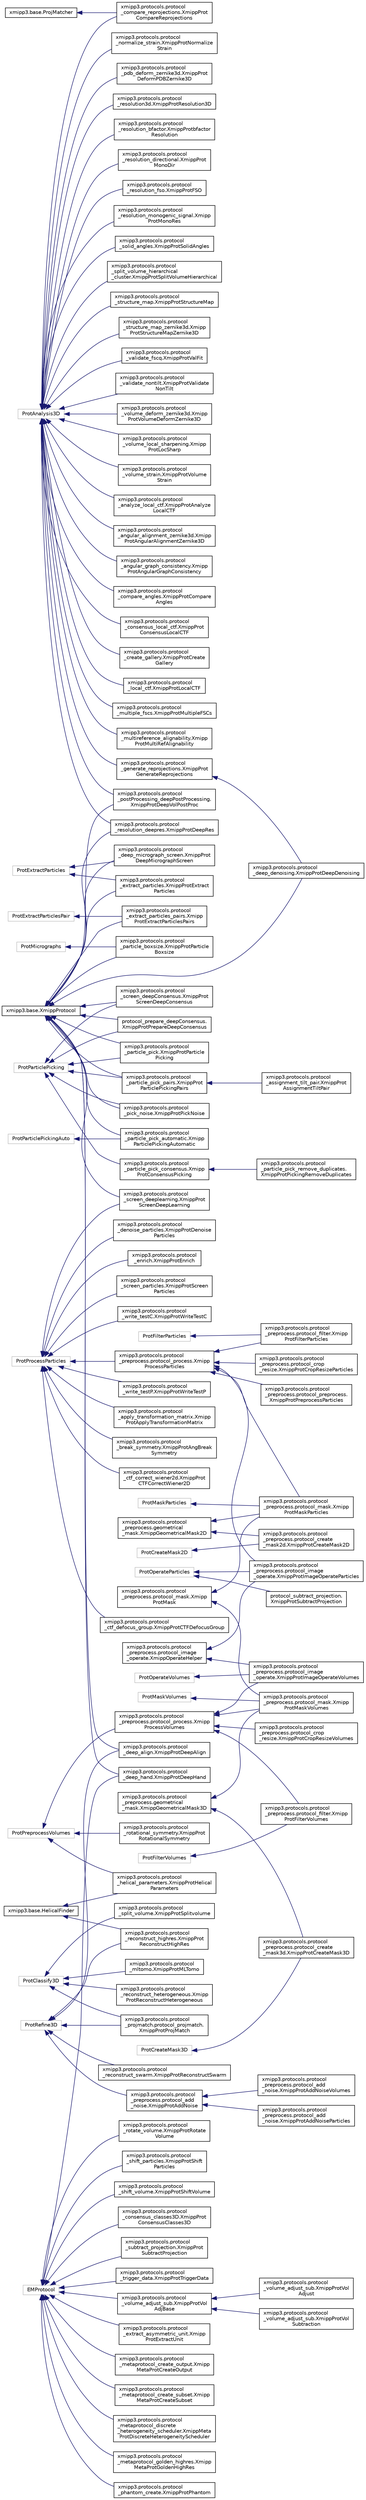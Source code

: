 digraph "Graphical Class Hierarchy"
{
  edge [fontname="Helvetica",fontsize="10",labelfontname="Helvetica",labelfontsize="10"];
  node [fontname="Helvetica",fontsize="10",shape=record];
  rankdir="LR";
  Node530 [label="EMProtocol",height=0.2,width=0.4,color="grey75", fillcolor="white", style="filled"];
  Node530 -> Node531 [dir="back",color="midnightblue",fontsize="10",style="solid",fontname="Helvetica"];
  Node531 [label="xmipp3.protocols.protocol\l_consensus_classes3D.XmippProt\lConsensusClasses3D",height=0.2,width=0.4,color="black", fillcolor="white", style="filled",URL="$classxmipp3_1_1protocols_1_1protocol__consensus__classes3D_1_1XmippProtConsensusClasses3D.html"];
  Node530 -> Node4 [dir="back",color="midnightblue",fontsize="10",style="solid",fontname="Helvetica"];
  Node4 [label="xmipp3.protocols.protocol\l_deep_hand.XmippProtDeepHand",height=0.2,width=0.4,color="black", fillcolor="white", style="filled",URL="$classxmipp3_1_1protocols_1_1protocol__deep__hand_1_1XmippProtDeepHand.html"];
  Node530 -> Node532 [dir="back",color="midnightblue",fontsize="10",style="solid",fontname="Helvetica"];
  Node532 [label="xmipp3.protocols.protocol\l_extract_asymmetric_unit.Xmipp\lProtExtractUnit",height=0.2,width=0.4,color="black", fillcolor="white", style="filled",URL="$classxmipp3_1_1protocols_1_1protocol__extract__asymmetric__unit_1_1XmippProtExtractUnit.html"];
  Node530 -> Node533 [dir="back",color="midnightblue",fontsize="10",style="solid",fontname="Helvetica"];
  Node533 [label="xmipp3.protocols.protocol\l_metaprotocol_create_output.Xmipp\lMetaProtCreateOutput",height=0.2,width=0.4,color="black", fillcolor="white", style="filled",URL="$classxmipp3_1_1protocols_1_1protocol__metaprotocol__create__output_1_1XmippMetaProtCreateOutput.html"];
  Node530 -> Node534 [dir="back",color="midnightblue",fontsize="10",style="solid",fontname="Helvetica"];
  Node534 [label="xmipp3.protocols.protocol\l_metaprotocol_create_subset.Xmipp\lMetaProtCreateSubset",height=0.2,width=0.4,color="black", fillcolor="white", style="filled",URL="$classxmipp3_1_1protocols_1_1protocol__metaprotocol__create__subset_1_1XmippMetaProtCreateSubset.html"];
  Node530 -> Node535 [dir="back",color="midnightblue",fontsize="10",style="solid",fontname="Helvetica"];
  Node535 [label="xmipp3.protocols.protocol\l_metaprotocol_discrete\l_heterogeneity_scheduler.XmippMeta\lProtDiscreteHeterogeneityScheduler",height=0.2,width=0.4,color="black", fillcolor="white", style="filled",URL="$classxmipp3_1_1protocols_1_1protocol__metaprotocol__discrete__heterogeneity__scheduler_1_1XmippM3f62c4fa4b97f32867598eeede2b093c.html"];
  Node530 -> Node536 [dir="back",color="midnightblue",fontsize="10",style="solid",fontname="Helvetica"];
  Node536 [label="xmipp3.protocols.protocol\l_metaprotocol_golden_highres.Xmipp\lMetaProtGoldenHighRes",height=0.2,width=0.4,color="black", fillcolor="white", style="filled",URL="$classxmipp3_1_1protocols_1_1protocol__metaprotocol__golden__highres_1_1XmippMetaProtGoldenHighRes.html"];
  Node530 -> Node537 [dir="back",color="midnightblue",fontsize="10",style="solid",fontname="Helvetica"];
  Node537 [label="xmipp3.protocols.protocol\l_phantom_create.XmippProtPhantom",height=0.2,width=0.4,color="black", fillcolor="white", style="filled",URL="$classxmipp3_1_1protocols_1_1protocol__phantom__create_1_1XmippProtPhantom.html"];
  Node530 -> Node538 [dir="back",color="midnightblue",fontsize="10",style="solid",fontname="Helvetica"];
  Node538 [label="xmipp3.protocols.protocol\l_rotate_volume.XmippProtRotate\lVolume",height=0.2,width=0.4,color="black", fillcolor="white", style="filled",URL="$classxmipp3_1_1protocols_1_1protocol__rotate__volume_1_1XmippProtRotateVolume.html"];
  Node530 -> Node539 [dir="back",color="midnightblue",fontsize="10",style="solid",fontname="Helvetica"];
  Node539 [label="xmipp3.protocols.protocol\l_shift_particles.XmippProtShift\lParticles",height=0.2,width=0.4,color="black", fillcolor="white", style="filled",URL="$classxmipp3_1_1protocols_1_1protocol__shift__particles_1_1XmippProtShiftParticles.html"];
  Node530 -> Node540 [dir="back",color="midnightblue",fontsize="10",style="solid",fontname="Helvetica"];
  Node540 [label="xmipp3.protocols.protocol\l_shift_volume.XmippProtShiftVolume",height=0.2,width=0.4,color="black", fillcolor="white", style="filled",URL="$classxmipp3_1_1protocols_1_1protocol__shift__volume_1_1XmippProtShiftVolume.html"];
  Node530 -> Node541 [dir="back",color="midnightblue",fontsize="10",style="solid",fontname="Helvetica"];
  Node541 [label="xmipp3.protocols.protocol\l_subtract_projection.XmippProt\lSubtractProjection",height=0.2,width=0.4,color="black", fillcolor="white", style="filled",URL="$classxmipp3_1_1protocols_1_1protocol__subtract__projection_1_1XmippProtSubtractProjection.html"];
  Node530 -> Node542 [dir="back",color="midnightblue",fontsize="10",style="solid",fontname="Helvetica"];
  Node542 [label="xmipp3.protocols.protocol\l_trigger_data.XmippProtTriggerData",height=0.2,width=0.4,color="black", fillcolor="white", style="filled",URL="$classxmipp3_1_1protocols_1_1protocol__trigger__data_1_1XmippProtTriggerData.html"];
  Node530 -> Node543 [dir="back",color="midnightblue",fontsize="10",style="solid",fontname="Helvetica"];
  Node543 [label="xmipp3.protocols.protocol\l_volume_adjust_sub.XmippProtVol\lAdjBase",height=0.2,width=0.4,color="black", fillcolor="white", style="filled",URL="$classxmipp3_1_1protocols_1_1protocol__volume__adjust__sub_1_1XmippProtVolAdjBase.html"];
  Node543 -> Node544 [dir="back",color="midnightblue",fontsize="10",style="solid",fontname="Helvetica"];
  Node544 [label="xmipp3.protocols.protocol\l_volume_adjust_sub.XmippProtVol\lAdjust",height=0.2,width=0.4,color="black", fillcolor="white", style="filled",URL="$classxmipp3_1_1protocols_1_1protocol__volume__adjust__sub_1_1XmippProtVolAdjust.html"];
  Node543 -> Node545 [dir="back",color="midnightblue",fontsize="10",style="solid",fontname="Helvetica"];
  Node545 [label="xmipp3.protocols.protocol\l_volume_adjust_sub.XmippProtVol\lSubtraction",height=0.2,width=0.4,color="black", fillcolor="white", style="filled",URL="$classxmipp3_1_1protocols_1_1protocol__volume__adjust__sub_1_1XmippProtVolSubtraction.html"];
  Node427 [label="ProtAnalysis3D",height=0.2,width=0.4,color="grey75", fillcolor="white", style="filled"];
  Node427 -> Node428 [dir="back",color="midnightblue",fontsize="10",style="solid",fontname="Helvetica"];
  Node428 [label="xmipp3.protocols.protocol\l_analyze_local_ctf.XmippProtAnalyze\lLocalCTF",height=0.2,width=0.4,color="black", fillcolor="white", style="filled",URL="$classxmipp3_1_1protocols_1_1protocol__analyze__local__ctf_1_1XmippProtAnalyzeLocalCTF.html"];
  Node427 -> Node429 [dir="back",color="midnightblue",fontsize="10",style="solid",fontname="Helvetica"];
  Node429 [label="xmipp3.protocols.protocol\l_angular_alignment_zernike3d.Xmipp\lProtAngularAlignmentZernike3D",height=0.2,width=0.4,color="black", fillcolor="white", style="filled",URL="$classxmipp3_1_1protocols_1_1protocol__angular__alignment__zernike3d_1_1XmippProtAngularAlignmentZernike3D.html"];
  Node427 -> Node430 [dir="back",color="midnightblue",fontsize="10",style="solid",fontname="Helvetica"];
  Node430 [label="xmipp3.protocols.protocol\l_angular_graph_consistency.Xmipp\lProtAngularGraphConsistency",height=0.2,width=0.4,color="black", fillcolor="white", style="filled",URL="$classxmipp3_1_1protocols_1_1protocol__angular__graph__consistency_1_1XmippProtAngularGraphConsistency.html"];
  Node427 -> Node431 [dir="back",color="midnightblue",fontsize="10",style="solid",fontname="Helvetica"];
  Node431 [label="xmipp3.protocols.protocol\l_compare_angles.XmippProtCompare\lAngles",height=0.2,width=0.4,color="black", fillcolor="white", style="filled",URL="$classxmipp3_1_1protocols_1_1protocol__compare__angles_1_1XmippProtCompareAngles.html"];
  Node427 -> Node233 [dir="back",color="midnightblue",fontsize="10",style="solid",fontname="Helvetica"];
  Node233 [label="xmipp3.protocols.protocol\l_compare_reprojections.XmippProt\lCompareReprojections",height=0.2,width=0.4,color="black", fillcolor="white", style="filled",URL="$classxmipp3_1_1protocols_1_1protocol__compare__reprojections_1_1XmippProtCompareReprojections.html"];
  Node427 -> Node432 [dir="back",color="midnightblue",fontsize="10",style="solid",fontname="Helvetica"];
  Node432 [label="xmipp3.protocols.protocol\l_consensus_local_ctf.XmippProt\lConsensusLocalCTF",height=0.2,width=0.4,color="black", fillcolor="white", style="filled",URL="$classxmipp3_1_1protocols_1_1protocol__consensus__local__ctf_1_1XmippProtConsensusLocalCTF.html"];
  Node427 -> Node433 [dir="back",color="midnightblue",fontsize="10",style="solid",fontname="Helvetica"];
  Node433 [label="xmipp3.protocols.protocol\l_create_gallery.XmippProtCreate\lGallery",height=0.2,width=0.4,color="black", fillcolor="white", style="filled",URL="$classxmipp3_1_1protocols_1_1protocol__create__gallery_1_1XmippProtCreateGallery.html"];
  Node427 -> Node434 [dir="back",color="midnightblue",fontsize="10",style="solid",fontname="Helvetica"];
  Node434 [label="xmipp3.protocols.protocol\l_generate_reprojections.XmippProt\lGenerateReprojections",height=0.2,width=0.4,color="black", fillcolor="white", style="filled",URL="$classxmipp3_1_1protocols_1_1protocol__generate__reprojections_1_1XmippProtGenerateReprojections.html"];
  Node434 -> Node3 [dir="back",color="midnightblue",fontsize="10",style="solid",fontname="Helvetica"];
  Node3 [label="xmipp3.protocols.protocol\l_deep_denoising.XmippProtDeepDenoising",height=0.2,width=0.4,color="black", fillcolor="white", style="filled",URL="$classxmipp3_1_1protocols_1_1protocol__deep__denoising_1_1XmippProtDeepDenoising.html"];
  Node427 -> Node435 [dir="back",color="midnightblue",fontsize="10",style="solid",fontname="Helvetica"];
  Node435 [label="xmipp3.protocols.protocol\l_local_ctf.XmippProtLocalCTF",height=0.2,width=0.4,color="black", fillcolor="white", style="filled",URL="$classxmipp3_1_1protocols_1_1protocol__local__ctf_1_1XmippProtLocalCTF.html"];
  Node427 -> Node436 [dir="back",color="midnightblue",fontsize="10",style="solid",fontname="Helvetica"];
  Node436 [label="xmipp3.protocols.protocol\l_multiple_fscs.XmippProtMultipleFSCs",height=0.2,width=0.4,color="black", fillcolor="white", style="filled",URL="$classxmipp3_1_1protocols_1_1protocol__multiple__fscs_1_1XmippProtMultipleFSCs.html"];
  Node427 -> Node437 [dir="back",color="midnightblue",fontsize="10",style="solid",fontname="Helvetica"];
  Node437 [label="xmipp3.protocols.protocol\l_multireference_alignability.Xmipp\lProtMultiRefAlignability",height=0.2,width=0.4,color="black", fillcolor="white", style="filled",URL="$classxmipp3_1_1protocols_1_1protocol__multireference__alignability_1_1XmippProtMultiRefAlignability.html"];
  Node427 -> Node438 [dir="back",color="midnightblue",fontsize="10",style="solid",fontname="Helvetica"];
  Node438 [label="xmipp3.protocols.protocol\l_normalize_strain.XmippProtNormalize\lStrain",height=0.2,width=0.4,color="black", fillcolor="white", style="filled",URL="$classxmipp3_1_1protocols_1_1protocol__normalize__strain_1_1XmippProtNormalizeStrain.html"];
  Node427 -> Node439 [dir="back",color="midnightblue",fontsize="10",style="solid",fontname="Helvetica"];
  Node439 [label="xmipp3.protocols.protocol\l_pdb_deform_zernike3d.XmippProt\lDeformPDBZernike3D",height=0.2,width=0.4,color="black", fillcolor="white", style="filled",URL="$classxmipp3_1_1protocols_1_1protocol__pdb__deform__zernike3d_1_1XmippProtDeformPDBZernike3D.html"];
  Node427 -> Node14 [dir="back",color="midnightblue",fontsize="10",style="solid",fontname="Helvetica"];
  Node14 [label="xmipp3.protocols.protocol\l_postProcessing_deepPostProcessing.\lXmippProtDeepVolPostProc",height=0.2,width=0.4,color="black", fillcolor="white", style="filled",URL="$classxmipp3_1_1protocols_1_1protocol__postProcessing__deepPostProcessing_1_1XmippProtDeepVolPostProc.html"];
  Node427 -> Node440 [dir="back",color="midnightblue",fontsize="10",style="solid",fontname="Helvetica"];
  Node440 [label="xmipp3.protocols.protocol\l_resolution3d.XmippProtResolution3D",height=0.2,width=0.4,color="black", fillcolor="white", style="filled",URL="$classxmipp3_1_1protocols_1_1protocol__resolution3d_1_1XmippProtResolution3D.html"];
  Node427 -> Node441 [dir="back",color="midnightblue",fontsize="10",style="solid",fontname="Helvetica"];
  Node441 [label="xmipp3.protocols.protocol\l_resolution_bfactor.XmippProtbfactor\lResolution",height=0.2,width=0.4,color="black", fillcolor="white", style="filled",URL="$classxmipp3_1_1protocols_1_1protocol__resolution__bfactor_1_1XmippProtbfactorResolution.html"];
  Node427 -> Node15 [dir="back",color="midnightblue",fontsize="10",style="solid",fontname="Helvetica"];
  Node15 [label="xmipp3.protocols.protocol\l_resolution_deepres.XmippProtDeepRes",height=0.2,width=0.4,color="black", fillcolor="white", style="filled",URL="$classxmipp3_1_1protocols_1_1protocol__resolution__deepres_1_1XmippProtDeepRes.html"];
  Node427 -> Node442 [dir="back",color="midnightblue",fontsize="10",style="solid",fontname="Helvetica"];
  Node442 [label="xmipp3.protocols.protocol\l_resolution_directional.XmippProt\lMonoDir",height=0.2,width=0.4,color="black", fillcolor="white", style="filled",URL="$classxmipp3_1_1protocols_1_1protocol__resolution__directional_1_1XmippProtMonoDir.html"];
  Node427 -> Node443 [dir="back",color="midnightblue",fontsize="10",style="solid",fontname="Helvetica"];
  Node443 [label="xmipp3.protocols.protocol\l_resolution_fso.XmippProtFSO",height=0.2,width=0.4,color="black", fillcolor="white", style="filled",URL="$classxmipp3_1_1protocols_1_1protocol__resolution__fso_1_1XmippProtFSO.html"];
  Node427 -> Node444 [dir="back",color="midnightblue",fontsize="10",style="solid",fontname="Helvetica"];
  Node444 [label="xmipp3.protocols.protocol\l_resolution_monogenic_signal.Xmipp\lProtMonoRes",height=0.2,width=0.4,color="black", fillcolor="white", style="filled",URL="$classxmipp3_1_1protocols_1_1protocol__resolution__monogenic__signal_1_1XmippProtMonoRes.html"];
  Node427 -> Node445 [dir="back",color="midnightblue",fontsize="10",style="solid",fontname="Helvetica"];
  Node445 [label="xmipp3.protocols.protocol\l_solid_angles.XmippProtSolidAngles",height=0.2,width=0.4,color="black", fillcolor="white", style="filled",URL="$classxmipp3_1_1protocols_1_1protocol__solid__angles_1_1XmippProtSolidAngles.html"];
  Node427 -> Node446 [dir="back",color="midnightblue",fontsize="10",style="solid",fontname="Helvetica"];
  Node446 [label="xmipp3.protocols.protocol\l_split_volume_hierarchical\l_cluster.XmippProtSplitVolumeHierarchical",height=0.2,width=0.4,color="black", fillcolor="white", style="filled",URL="$classxmipp3_1_1protocols_1_1protocol__split__volume__hierarchical__cluster_1_1XmippProtSplitVolumeHierarchical.html"];
  Node427 -> Node447 [dir="back",color="midnightblue",fontsize="10",style="solid",fontname="Helvetica"];
  Node447 [label="xmipp3.protocols.protocol\l_structure_map.XmippProtStructureMap",height=0.2,width=0.4,color="black", fillcolor="white", style="filled",URL="$classxmipp3_1_1protocols_1_1protocol__structure__map_1_1XmippProtStructureMap.html"];
  Node427 -> Node448 [dir="back",color="midnightblue",fontsize="10",style="solid",fontname="Helvetica"];
  Node448 [label="xmipp3.protocols.protocol\l_structure_map_zernike3d.Xmipp\lProtStructureMapZernike3D",height=0.2,width=0.4,color="black", fillcolor="white", style="filled",URL="$classxmipp3_1_1protocols_1_1protocol__structure__map__zernike3d_1_1XmippProtStructureMapZernike3D.html"];
  Node427 -> Node449 [dir="back",color="midnightblue",fontsize="10",style="solid",fontname="Helvetica"];
  Node449 [label="xmipp3.protocols.protocol\l_validate_fscq.XmippProtValFit",height=0.2,width=0.4,color="black", fillcolor="white", style="filled",URL="$classxmipp3_1_1protocols_1_1protocol__validate__fscq_1_1XmippProtValFit.html"];
  Node427 -> Node450 [dir="back",color="midnightblue",fontsize="10",style="solid",fontname="Helvetica"];
  Node450 [label="xmipp3.protocols.protocol\l_validate_nontilt.XmippProtValidate\lNonTilt",height=0.2,width=0.4,color="black", fillcolor="white", style="filled",URL="$classxmipp3_1_1protocols_1_1protocol__validate__nontilt_1_1XmippProtValidateNonTilt.html"];
  Node427 -> Node451 [dir="back",color="midnightblue",fontsize="10",style="solid",fontname="Helvetica"];
  Node451 [label="xmipp3.protocols.protocol\l_volume_deform_zernike3d.Xmipp\lProtVolumeDeformZernike3D",height=0.2,width=0.4,color="black", fillcolor="white", style="filled",URL="$classxmipp3_1_1protocols_1_1protocol__volume__deform__zernike3d_1_1XmippProtVolumeDeformZernike3D.html"];
  Node427 -> Node452 [dir="back",color="midnightblue",fontsize="10",style="solid",fontname="Helvetica"];
  Node452 [label="xmipp3.protocols.protocol\l_volume_local_sharpening.Xmipp\lProtLocSharp",height=0.2,width=0.4,color="black", fillcolor="white", style="filled",URL="$classxmipp3_1_1protocols_1_1protocol__volume__local__sharpening_1_1XmippProtLocSharp.html"];
  Node427 -> Node453 [dir="back",color="midnightblue",fontsize="10",style="solid",fontname="Helvetica"];
  Node453 [label="xmipp3.protocols.protocol\l_volume_strain.XmippProtVolume\lStrain",height=0.2,width=0.4,color="black", fillcolor="white", style="filled",URL="$classxmipp3_1_1protocols_1_1protocol__volume__strain_1_1XmippProtVolumeStrain.html"];
  Node411 [label="ProtClassify3D",height=0.2,width=0.4,color="grey75", fillcolor="white", style="filled"];
  Node411 -> Node412 [dir="back",color="midnightblue",fontsize="10",style="solid",fontname="Helvetica"];
  Node412 [label="xmipp3.protocols.protocol\l_mltomo.XmippProtMLTomo",height=0.2,width=0.4,color="black", fillcolor="white", style="filled",URL="$classxmipp3_1_1protocols_1_1protocol__mltomo_1_1XmippProtMLTomo.html"];
  Node411 -> Node332 [dir="back",color="midnightblue",fontsize="10",style="solid",fontname="Helvetica"];
  Node332 [label="xmipp3.protocols.protocol\l_projmatch.protocol_projmatch.\lXmippProtProjMatch",height=0.2,width=0.4,color="black", fillcolor="white", style="filled",URL="$classxmipp3_1_1protocols_1_1protocol__projmatch_1_1protocol__projmatch_1_1XmippProtProjMatch.html"];
  Node411 -> Node413 [dir="back",color="midnightblue",fontsize="10",style="solid",fontname="Helvetica"];
  Node413 [label="xmipp3.protocols.protocol\l_reconstruct_heterogeneous.Xmipp\lProtReconstructHeterogeneous",height=0.2,width=0.4,color="black", fillcolor="white", style="filled",URL="$classxmipp3_1_1protocols_1_1protocol__reconstruct__heterogeneous_1_1XmippProtReconstructHeterogeneous.html"];
  Node411 -> Node414 [dir="back",color="midnightblue",fontsize="10",style="solid",fontname="Helvetica"];
  Node414 [label="xmipp3.protocols.protocol\l_split_volume.XmippProtSplitvolume",height=0.2,width=0.4,color="black", fillcolor="white", style="filled",URL="$classxmipp3_1_1protocols_1_1protocol__split__volume_1_1XmippProtSplitvolume.html"];
  Node410 [label="ProtCreateMask2D",height=0.2,width=0.4,color="grey75", fillcolor="white", style="filled"];
  Node410 -> Node56 [dir="back",color="midnightblue",fontsize="10",style="solid",fontname="Helvetica"];
  Node56 [label="xmipp3.protocols.protocol\l_preprocess.protocol_create\l_mask2d.XmippProtCreateMask2D",height=0.2,width=0.4,color="black", fillcolor="white", style="filled",URL="$classxmipp3_1_1protocols_1_1protocol__preprocess_1_1protocol__create__mask2d_1_1XmippProtCreateMask2D.html"];
  Node409 [label="ProtCreateMask3D",height=0.2,width=0.4,color="grey75", fillcolor="white", style="filled"];
  Node409 -> Node54 [dir="back",color="midnightblue",fontsize="10",style="solid",fontname="Helvetica"];
  Node54 [label="xmipp3.protocols.protocol\l_preprocess.protocol_create\l_mask3d.XmippProtCreateMask3D",height=0.2,width=0.4,color="black", fillcolor="white", style="filled",URL="$classxmipp3_1_1protocols_1_1protocol__preprocess_1_1protocol__create__mask3d_1_1XmippProtCreateMask3D.html"];
  Node403 [label="ProtExtractParticles",height=0.2,width=0.4,color="grey75", fillcolor="white", style="filled"];
  Node403 -> Node5 [dir="back",color="midnightblue",fontsize="10",style="solid",fontname="Helvetica"];
  Node5 [label="xmipp3.protocols.protocol\l_deep_micrograph_screen.XmippProt\lDeepMicrographScreen",height=0.2,width=0.4,color="black", fillcolor="white", style="filled",URL="$classxmipp3_1_1protocols_1_1protocol__deep__micrograph__screen_1_1XmippProtDeepMicrographScreen.html"];
  Node403 -> Node6 [dir="back",color="midnightblue",fontsize="10",style="solid",fontname="Helvetica"];
  Node6 [label="xmipp3.protocols.protocol\l_extract_particles.XmippProtExtract\lParticles",height=0.2,width=0.4,color="black", fillcolor="white", style="filled",URL="$classxmipp3_1_1protocols_1_1protocol__extract__particles_1_1XmippProtExtractParticles.html"];
  Node402 [label="ProtExtractParticlesPair",height=0.2,width=0.4,color="grey75", fillcolor="white", style="filled"];
  Node402 -> Node7 [dir="back",color="midnightblue",fontsize="10",style="solid",fontname="Helvetica"];
  Node7 [label="xmipp3.protocols.protocol\l_extract_particles_pairs.Xmipp\lProtExtractParticlesPairs",height=0.2,width=0.4,color="black", fillcolor="white", style="filled",URL="$classxmipp3_1_1protocols_1_1protocol__extract__particles__pairs_1_1XmippProtExtractParticlesPairs.html"];
  Node401 [label="ProtFilterParticles",height=0.2,width=0.4,color="grey75", fillcolor="white", style="filled"];
  Node401 -> Node346 [dir="back",color="midnightblue",fontsize="10",style="solid",fontname="Helvetica"];
  Node346 [label="xmipp3.protocols.protocol\l_preprocess.protocol_filter.Xmipp\lProtFilterParticles",height=0.2,width=0.4,color="black", fillcolor="white", style="filled",URL="$classxmipp3_1_1protocols_1_1protocol__preprocess_1_1protocol__filter_1_1XmippProtFilterParticles.html"];
  Node400 [label="ProtFilterVolumes",height=0.2,width=0.4,color="grey75", fillcolor="white", style="filled"];
  Node400 -> Node358 [dir="back",color="midnightblue",fontsize="10",style="solid",fontname="Helvetica"];
  Node358 [label="xmipp3.protocols.protocol\l_preprocess.protocol_filter.Xmipp\lProtFilterVolumes",height=0.2,width=0.4,color="black", fillcolor="white", style="filled",URL="$classxmipp3_1_1protocols_1_1protocol__preprocess_1_1protocol__filter_1_1XmippProtFilterVolumes.html"];
  Node393 [label="ProtMaskParticles",height=0.2,width=0.4,color="grey75", fillcolor="white", style="filled"];
  Node393 -> Node43 [dir="back",color="midnightblue",fontsize="10",style="solid",fontname="Helvetica"];
  Node43 [label="xmipp3.protocols.protocol\l_preprocess.protocol_mask.Xmipp\lProtMaskParticles",height=0.2,width=0.4,color="black", fillcolor="white", style="filled",URL="$classxmipp3_1_1protocols_1_1protocol__preprocess_1_1protocol__mask_1_1XmippProtMaskParticles.html"];
  Node392 [label="ProtMaskVolumes",height=0.2,width=0.4,color="grey75", fillcolor="white", style="filled"];
  Node392 -> Node44 [dir="back",color="midnightblue",fontsize="10",style="solid",fontname="Helvetica"];
  Node44 [label="xmipp3.protocols.protocol\l_preprocess.protocol_mask.Xmipp\lProtMaskVolumes",height=0.2,width=0.4,color="black", fillcolor="white", style="filled",URL="$classxmipp3_1_1protocols_1_1protocol__preprocess_1_1protocol__mask_1_1XmippProtMaskVolumes.html"];
  Node391 [label="ProtMicrographs",height=0.2,width=0.4,color="grey75", fillcolor="white", style="filled"];
  Node391 -> Node8 [dir="back",color="midnightblue",fontsize="10",style="solid",fontname="Helvetica"];
  Node8 [label="xmipp3.protocols.protocol\l_particle_boxsize.XmippProtParticle\lBoxsize",height=0.2,width=0.4,color="black", fillcolor="white", style="filled",URL="$classxmipp3_1_1protocols_1_1protocol__particle__boxsize_1_1XmippProtParticleBoxsize.html"];
  Node368 [label="ProtOperateParticles",height=0.2,width=0.4,color="grey75", fillcolor="white", style="filled"];
  Node368 -> Node369 [dir="back",color="midnightblue",fontsize="10",style="solid",fontname="Helvetica"];
  Node369 [label="protocol_subtract_projection.\lXmippProtSubtractProjection",height=0.2,width=0.4,color="black", fillcolor="white", style="filled",URL="$classprotocol__subtract__projection_1_1XmippProtSubtractProjection.html"];
  Node368 -> Node49 [dir="back",color="midnightblue",fontsize="10",style="solid",fontname="Helvetica"];
  Node49 [label="xmipp3.protocols.protocol\l_preprocess.protocol_image\l_operate.XmippProtImageOperateParticles",height=0.2,width=0.4,color="black", fillcolor="white", style="filled",URL="$classxmipp3_1_1protocols_1_1protocol__preprocess_1_1protocol__image__operate_1_1XmippProtImageOperateParticles.html"];
  Node367 [label="ProtOperateVolumes",height=0.2,width=0.4,color="grey75", fillcolor="white", style="filled"];
  Node367 -> Node50 [dir="back",color="midnightblue",fontsize="10",style="solid",fontname="Helvetica"];
  Node50 [label="xmipp3.protocols.protocol\l_preprocess.protocol_image\l_operate.XmippProtImageOperateVolumes",height=0.2,width=0.4,color="black", fillcolor="white", style="filled",URL="$classxmipp3_1_1protocols_1_1protocol__preprocess_1_1protocol__image__operate_1_1XmippProtImageOperateVolumes.html"];
  Node364 [label="ProtParticlePicking",height=0.2,width=0.4,color="grey75", fillcolor="white", style="filled"];
  Node364 -> Node1 [dir="back",color="midnightblue",fontsize="10",style="solid",fontname="Helvetica"];
  Node1 [label="protocol_prepare_deepConsensus.\lXmippProtPrepareDeepConsensus",height=0.2,width=0.4,color="black", fillcolor="white", style="filled",URL="$classprotocol__prepare__deepConsensus_1_1XmippProtPrepareDeepConsensus.html"];
  Node364 -> Node9 [dir="back",color="midnightblue",fontsize="10",style="solid",fontname="Helvetica"];
  Node9 [label="xmipp3.protocols.protocol\l_particle_pick.XmippProtParticle\lPicking",height=0.2,width=0.4,color="black", fillcolor="white", style="filled",URL="$classxmipp3_1_1protocols_1_1protocol__particle__pick_1_1XmippProtParticlePicking.html"];
  Node364 -> Node365 [dir="back",color="midnightblue",fontsize="10",style="solid",fontname="Helvetica"];
  Node365 [label="xmipp3.protocols.protocol\l_particle_pick_consensus.Xmipp\lProtConsensusPicking",height=0.2,width=0.4,color="black", fillcolor="white", style="filled",URL="$classxmipp3_1_1protocols_1_1protocol__particle__pick__consensus_1_1XmippProtConsensusPicking.html"];
  Node365 -> Node366 [dir="back",color="midnightblue",fontsize="10",style="solid",fontname="Helvetica"];
  Node366 [label="xmipp3.protocols.protocol\l_particle_pick_remove_duplicates.\lXmippProtPickingRemoveDuplicates",height=0.2,width=0.4,color="black", fillcolor="white", style="filled",URL="$classxmipp3_1_1protocols_1_1protocol__particle__pick__remove__duplicates_1_1XmippProtPickingRemoveDuplicates.html"];
  Node364 -> Node11 [dir="back",color="midnightblue",fontsize="10",style="solid",fontname="Helvetica"];
  Node11 [label="xmipp3.protocols.protocol\l_particle_pick_pairs.XmippProt\lParticlePickingPairs",height=0.2,width=0.4,color="black", fillcolor="white", style="filled",URL="$classxmipp3_1_1protocols_1_1protocol__particle__pick__pairs_1_1XmippProtParticlePickingPairs.html"];
  Node11 -> Node12 [dir="back",color="midnightblue",fontsize="10",style="solid",fontname="Helvetica"];
  Node12 [label="xmipp3.protocols.protocol\l_assignment_tilt_pair.XmippProt\lAssignmentTiltPair",height=0.2,width=0.4,color="black", fillcolor="white", style="filled",URL="$classxmipp3_1_1protocols_1_1protocol__assignment__tilt__pair_1_1XmippProtAssignmentTiltPair.html"];
  Node364 -> Node13 [dir="back",color="midnightblue",fontsize="10",style="solid",fontname="Helvetica"];
  Node13 [label="xmipp3.protocols.protocol\l_pick_noise.XmippProtPickNoise",height=0.2,width=0.4,color="black", fillcolor="white", style="filled",URL="$classxmipp3_1_1protocols_1_1protocol__pick__noise_1_1XmippProtPickNoise.html"];
  Node364 -> Node16 [dir="back",color="midnightblue",fontsize="10",style="solid",fontname="Helvetica"];
  Node16 [label="xmipp3.protocols.protocol\l_screen_deepConsensus.XmippProt\lScreenDeepConsensus",height=0.2,width=0.4,color="black", fillcolor="white", style="filled",URL="$classxmipp3_1_1protocols_1_1protocol__screen__deepConsensus_1_1XmippProtScreenDeepConsensus.html"];
  Node363 [label="ProtParticlePickingAuto",height=0.2,width=0.4,color="grey75", fillcolor="white", style="filled"];
  Node363 -> Node10 [dir="back",color="midnightblue",fontsize="10",style="solid",fontname="Helvetica"];
  Node10 [label="xmipp3.protocols.protocol\l_particle_pick_automatic.Xmipp\lParticlePickingAutomatic",height=0.2,width=0.4,color="black", fillcolor="white", style="filled",URL="$classxmipp3_1_1protocols_1_1protocol__particle__pick__automatic_1_1XmippParticlePickingAutomatic.html"];
  Node355 [label="ProtPreprocessVolumes",height=0.2,width=0.4,color="grey75", fillcolor="white", style="filled"];
  Node355 -> Node258 [dir="back",color="midnightblue",fontsize="10",style="solid",fontname="Helvetica"];
  Node258 [label="xmipp3.protocols.protocol\l_helical_parameters.XmippProtHelical\lParameters",height=0.2,width=0.4,color="black", fillcolor="white", style="filled",URL="$classxmipp3_1_1protocols_1_1protocol__helical__parameters_1_1XmippProtHelicalParameters.html"];
  Node355 -> Node356 [dir="back",color="midnightblue",fontsize="10",style="solid",fontname="Helvetica"];
  Node356 [label="xmipp3.protocols.protocol\l_preprocess.protocol_process.Xmipp\lProcessVolumes",height=0.2,width=0.4,color="black", fillcolor="white", style="filled",URL="$classxmipp3_1_1protocols_1_1protocol__preprocess_1_1protocol__process_1_1XmippProcessVolumes.html"];
  Node356 -> Node357 [dir="back",color="midnightblue",fontsize="10",style="solid",fontname="Helvetica"];
  Node357 [label="xmipp3.protocols.protocol\l_preprocess.protocol_crop\l_resize.XmippProtCropResizeVolumes",height=0.2,width=0.4,color="black", fillcolor="white", style="filled",URL="$classxmipp3_1_1protocols_1_1protocol__preprocess_1_1protocol__crop__resize_1_1XmippProtCropResizeVolumes.html"];
  Node356 -> Node358 [dir="back",color="midnightblue",fontsize="10",style="solid",fontname="Helvetica"];
  Node356 -> Node50 [dir="back",color="midnightblue",fontsize="10",style="solid",fontname="Helvetica"];
  Node356 -> Node44 [dir="back",color="midnightblue",fontsize="10",style="solid",fontname="Helvetica"];
  Node355 -> Node359 [dir="back",color="midnightblue",fontsize="10",style="solid",fontname="Helvetica"];
  Node359 [label="xmipp3.protocols.protocol\l_rotational_symmetry.XmippProt\lRotationalSymmetry",height=0.2,width=0.4,color="black", fillcolor="white", style="filled",URL="$classxmipp3_1_1protocols_1_1protocol__rotational__symmetry_1_1XmippProtRotationalSymmetry.html"];
  Node337 [label="ProtProcessParticles",height=0.2,width=0.4,color="grey75", fillcolor="white", style="filled"];
  Node337 -> Node338 [dir="back",color="midnightblue",fontsize="10",style="solid",fontname="Helvetica"];
  Node338 [label="xmipp3.protocols.protocol\l_apply_transformation_matrix.Xmipp\lProtApplyTransformationMatrix",height=0.2,width=0.4,color="black", fillcolor="white", style="filled",URL="$classxmipp3_1_1protocols_1_1protocol__apply__transformation__matrix_1_1XmippProtApplyTransformationMatrix.html"];
  Node337 -> Node339 [dir="back",color="midnightblue",fontsize="10",style="solid",fontname="Helvetica"];
  Node339 [label="xmipp3.protocols.protocol\l_break_symmetry.XmippProtAngBreak\lSymmetry",height=0.2,width=0.4,color="black", fillcolor="white", style="filled",URL="$classxmipp3_1_1protocols_1_1protocol__break__symmetry_1_1XmippProtAngBreakSymmetry.html"];
  Node337 -> Node340 [dir="back",color="midnightblue",fontsize="10",style="solid",fontname="Helvetica"];
  Node340 [label="xmipp3.protocols.protocol\l_ctf_correct_wiener2d.XmippProt\lCTFCorrectWiener2D",height=0.2,width=0.4,color="black", fillcolor="white", style="filled",URL="$classxmipp3_1_1protocols_1_1protocol__ctf__correct__wiener2d_1_1XmippProtCTFCorrectWiener2D.html"];
  Node337 -> Node341 [dir="back",color="midnightblue",fontsize="10",style="solid",fontname="Helvetica"];
  Node341 [label="xmipp3.protocols.protocol\l_ctf_defocus_group.XmippProtCTFDefocusGroup",height=0.2,width=0.4,color="black", fillcolor="white", style="filled",URL="$classxmipp3_1_1protocols_1_1protocol__ctf__defocus__group_1_1XmippProtCTFDefocusGroup.html"];
  Node337 -> Node342 [dir="back",color="midnightblue",fontsize="10",style="solid",fontname="Helvetica"];
  Node342 [label="xmipp3.protocols.protocol\l_denoise_particles.XmippProtDenoise\lParticles",height=0.2,width=0.4,color="black", fillcolor="white", style="filled",URL="$classxmipp3_1_1protocols_1_1protocol__denoise__particles_1_1XmippProtDenoiseParticles.html"];
  Node337 -> Node343 [dir="back",color="midnightblue",fontsize="10",style="solid",fontname="Helvetica"];
  Node343 [label="xmipp3.protocols.protocol\l_enrich.XmippProtEnrich",height=0.2,width=0.4,color="black", fillcolor="white", style="filled",URL="$classxmipp3_1_1protocols_1_1protocol__enrich_1_1XmippProtEnrich.html"];
  Node337 -> Node344 [dir="back",color="midnightblue",fontsize="10",style="solid",fontname="Helvetica"];
  Node344 [label="xmipp3.protocols.protocol\l_preprocess.protocol_process.Xmipp\lProcessParticles",height=0.2,width=0.4,color="black", fillcolor="white", style="filled",URL="$classxmipp3_1_1protocols_1_1protocol__preprocess_1_1protocol__process_1_1XmippProcessParticles.html"];
  Node344 -> Node345 [dir="back",color="midnightblue",fontsize="10",style="solid",fontname="Helvetica"];
  Node345 [label="xmipp3.protocols.protocol\l_preprocess.protocol_crop\l_resize.XmippProtCropResizeParticles",height=0.2,width=0.4,color="black", fillcolor="white", style="filled",URL="$classxmipp3_1_1protocols_1_1protocol__preprocess_1_1protocol__crop__resize_1_1XmippProtCropResizeParticles.html"];
  Node344 -> Node346 [dir="back",color="midnightblue",fontsize="10",style="solid",fontname="Helvetica"];
  Node344 -> Node49 [dir="back",color="midnightblue",fontsize="10",style="solid",fontname="Helvetica"];
  Node344 -> Node43 [dir="back",color="midnightblue",fontsize="10",style="solid",fontname="Helvetica"];
  Node344 -> Node347 [dir="back",color="midnightblue",fontsize="10",style="solid",fontname="Helvetica"];
  Node347 [label="xmipp3.protocols.protocol\l_preprocess.protocol_preprocess.\lXmippProtPreprocessParticles",height=0.2,width=0.4,color="black", fillcolor="white", style="filled",URL="$classxmipp3_1_1protocols_1_1protocol__preprocess_1_1protocol__preprocess_1_1XmippProtPreprocessParticles.html"];
  Node337 -> Node17 [dir="back",color="midnightblue",fontsize="10",style="solid",fontname="Helvetica"];
  Node17 [label="xmipp3.protocols.protocol\l_screen_deeplearning.XmippProt\lScreenDeepLearning",height=0.2,width=0.4,color="black", fillcolor="white", style="filled",URL="$classxmipp3_1_1protocols_1_1protocol__screen__deeplearning_1_1XmippProtScreenDeepLearning.html"];
  Node337 -> Node348 [dir="back",color="midnightblue",fontsize="10",style="solid",fontname="Helvetica"];
  Node348 [label="xmipp3.protocols.protocol\l_screen_particles.XmippProtScreen\lParticles",height=0.2,width=0.4,color="black", fillcolor="white", style="filled",URL="$classxmipp3_1_1protocols_1_1protocol__screen__particles_1_1XmippProtScreenParticles.html"];
  Node337 -> Node349 [dir="back",color="midnightblue",fontsize="10",style="solid",fontname="Helvetica"];
  Node349 [label="xmipp3.protocols.protocol\l_write_testC.XmippProtWriteTestC",height=0.2,width=0.4,color="black", fillcolor="white", style="filled",URL="$classxmipp3_1_1protocols_1_1protocol__write__testC_1_1XmippProtWriteTestC.html"];
  Node337 -> Node350 [dir="back",color="midnightblue",fontsize="10",style="solid",fontname="Helvetica"];
  Node350 [label="xmipp3.protocols.protocol\l_write_testP.XmippProtWriteTestP",height=0.2,width=0.4,color="black", fillcolor="white", style="filled",URL="$classxmipp3_1_1protocols_1_1protocol__write__testP_1_1XmippProtWriteTestP.html"];
  Node328 [label="ProtRefine3D",height=0.2,width=0.4,color="grey75", fillcolor="white", style="filled"];
  Node328 -> Node2 [dir="back",color="midnightblue",fontsize="10",style="solid",fontname="Helvetica"];
  Node2 [label="xmipp3.protocols.protocol\l_deep_align.XmippProtDeepAlign",height=0.2,width=0.4,color="black", fillcolor="white", style="filled",URL="$classxmipp3_1_1protocols_1_1protocol__deep__align_1_1XmippProtDeepAlign.html"];
  Node328 -> Node329 [dir="back",color="midnightblue",fontsize="10",style="solid",fontname="Helvetica"];
  Node329 [label="xmipp3.protocols.protocol\l_preprocess.protocol_add\l_noise.XmippProtAddNoise",height=0.2,width=0.4,color="black", fillcolor="white", style="filled",URL="$classxmipp3_1_1protocols_1_1protocol__preprocess_1_1protocol__add__noise_1_1XmippProtAddNoise.html"];
  Node329 -> Node330 [dir="back",color="midnightblue",fontsize="10",style="solid",fontname="Helvetica"];
  Node330 [label="xmipp3.protocols.protocol\l_preprocess.protocol_add\l_noise.XmippProtAddNoiseParticles",height=0.2,width=0.4,color="black", fillcolor="white", style="filled",URL="$classxmipp3_1_1protocols_1_1protocol__preprocess_1_1protocol__add__noise_1_1XmippProtAddNoiseParticles.html"];
  Node329 -> Node331 [dir="back",color="midnightblue",fontsize="10",style="solid",fontname="Helvetica"];
  Node331 [label="xmipp3.protocols.protocol\l_preprocess.protocol_add\l_noise.XmippProtAddNoiseVolumes",height=0.2,width=0.4,color="black", fillcolor="white", style="filled",URL="$classxmipp3_1_1protocols_1_1protocol__preprocess_1_1protocol__add__noise_1_1XmippProtAddNoiseVolumes.html"];
  Node328 -> Node332 [dir="back",color="midnightblue",fontsize="10",style="solid",fontname="Helvetica"];
  Node328 -> Node259 [dir="back",color="midnightblue",fontsize="10",style="solid",fontname="Helvetica"];
  Node259 [label="xmipp3.protocols.protocol\l_reconstruct_highres.XmippProt\lReconstructHighRes",height=0.2,width=0.4,color="black", fillcolor="white", style="filled",URL="$classxmipp3_1_1protocols_1_1protocol__reconstruct__highres_1_1XmippProtReconstructHighRes.html"];
  Node328 -> Node333 [dir="back",color="midnightblue",fontsize="10",style="solid",fontname="Helvetica"];
  Node333 [label="xmipp3.protocols.protocol\l_reconstruct_swarm.XmippProtReconstructSwarm",height=0.2,width=0.4,color="black", fillcolor="white", style="filled",URL="$classxmipp3_1_1protocols_1_1protocol__reconstruct__swarm_1_1XmippProtReconstructSwarm.html"];
  Node257 [label="xmipp3.base.HelicalFinder",height=0.2,width=0.4,color="black", fillcolor="white", style="filled",URL="$classxmipp3_1_1base_1_1HelicalFinder.html"];
  Node257 -> Node258 [dir="back",color="midnightblue",fontsize="10",style="solid",fontname="Helvetica"];
  Node257 -> Node259 [dir="back",color="midnightblue",fontsize="10",style="solid",fontname="Helvetica"];
  Node232 [label="xmipp3.base.ProjMatcher",height=0.2,width=0.4,color="black", fillcolor="white", style="filled",URL="$classxmipp3_1_1base_1_1ProjMatcher.html"];
  Node232 -> Node233 [dir="back",color="midnightblue",fontsize="10",style="solid",fontname="Helvetica"];
  Node55 [label="xmipp3.protocols.protocol\l_preprocess.geometrical\l_mask.XmippGeometricalMask2D",height=0.2,width=0.4,color="black", fillcolor="white", style="filled",URL="$classxmipp3_1_1protocols_1_1protocol__preprocess_1_1geometrical__mask_1_1XmippGeometricalMask2D.html"];
  Node55 -> Node56 [dir="back",color="midnightblue",fontsize="10",style="solid",fontname="Helvetica"];
  Node55 -> Node43 [dir="back",color="midnightblue",fontsize="10",style="solid",fontname="Helvetica"];
  Node53 [label="xmipp3.protocols.protocol\l_preprocess.geometrical\l_mask.XmippGeometricalMask3D",height=0.2,width=0.4,color="black", fillcolor="white", style="filled",URL="$classxmipp3_1_1protocols_1_1protocol__preprocess_1_1geometrical__mask_1_1XmippGeometricalMask3D.html"];
  Node53 -> Node54 [dir="back",color="midnightblue",fontsize="10",style="solid",fontname="Helvetica"];
  Node53 -> Node44 [dir="back",color="midnightblue",fontsize="10",style="solid",fontname="Helvetica"];
  Node48 [label="xmipp3.protocols.protocol\l_preprocess.protocol_image\l_operate.XmippOperateHelper",height=0.2,width=0.4,color="black", fillcolor="white", style="filled",URL="$classxmipp3_1_1protocols_1_1protocol__preprocess_1_1protocol__image__operate_1_1XmippOperateHelper.html"];
  Node48 -> Node49 [dir="back",color="midnightblue",fontsize="10",style="solid",fontname="Helvetica"];
  Node48 -> Node50 [dir="back",color="midnightblue",fontsize="10",style="solid",fontname="Helvetica"];
  Node42 [label="xmipp3.protocols.protocol\l_preprocess.protocol_mask.Xmipp\lProtMask",height=0.2,width=0.4,color="black", fillcolor="white", style="filled",URL="$classxmipp3_1_1protocols_1_1protocol__preprocess_1_1protocol__mask_1_1XmippProtMask.html"];
  Node42 -> Node43 [dir="back",color="midnightblue",fontsize="10",style="solid",fontname="Helvetica"];
  Node42 -> Node44 [dir="back",color="midnightblue",fontsize="10",style="solid",fontname="Helvetica"];
  Node0 [label="xmipp3.base.XmippProtocol",height=0.2,width=0.4,color="black", fillcolor="white", style="filled",URL="$classxmipp3_1_1base_1_1XmippProtocol.html"];
  Node0 -> Node1 [dir="back",color="midnightblue",fontsize="10",style="solid",fontname="Helvetica"];
  Node0 -> Node2 [dir="back",color="midnightblue",fontsize="10",style="solid",fontname="Helvetica"];
  Node0 -> Node3 [dir="back",color="midnightblue",fontsize="10",style="solid",fontname="Helvetica"];
  Node0 -> Node4 [dir="back",color="midnightblue",fontsize="10",style="solid",fontname="Helvetica"];
  Node0 -> Node5 [dir="back",color="midnightblue",fontsize="10",style="solid",fontname="Helvetica"];
  Node0 -> Node6 [dir="back",color="midnightblue",fontsize="10",style="solid",fontname="Helvetica"];
  Node0 -> Node7 [dir="back",color="midnightblue",fontsize="10",style="solid",fontname="Helvetica"];
  Node0 -> Node8 [dir="back",color="midnightblue",fontsize="10",style="solid",fontname="Helvetica"];
  Node0 -> Node9 [dir="back",color="midnightblue",fontsize="10",style="solid",fontname="Helvetica"];
  Node0 -> Node10 [dir="back",color="midnightblue",fontsize="10",style="solid",fontname="Helvetica"];
  Node0 -> Node11 [dir="back",color="midnightblue",fontsize="10",style="solid",fontname="Helvetica"];
  Node0 -> Node13 [dir="back",color="midnightblue",fontsize="10",style="solid",fontname="Helvetica"];
  Node0 -> Node14 [dir="back",color="midnightblue",fontsize="10",style="solid",fontname="Helvetica"];
  Node0 -> Node15 [dir="back",color="midnightblue",fontsize="10",style="solid",fontname="Helvetica"];
  Node0 -> Node16 [dir="back",color="midnightblue",fontsize="10",style="solid",fontname="Helvetica"];
  Node0 -> Node17 [dir="back",color="midnightblue",fontsize="10",style="solid",fontname="Helvetica"];
}
